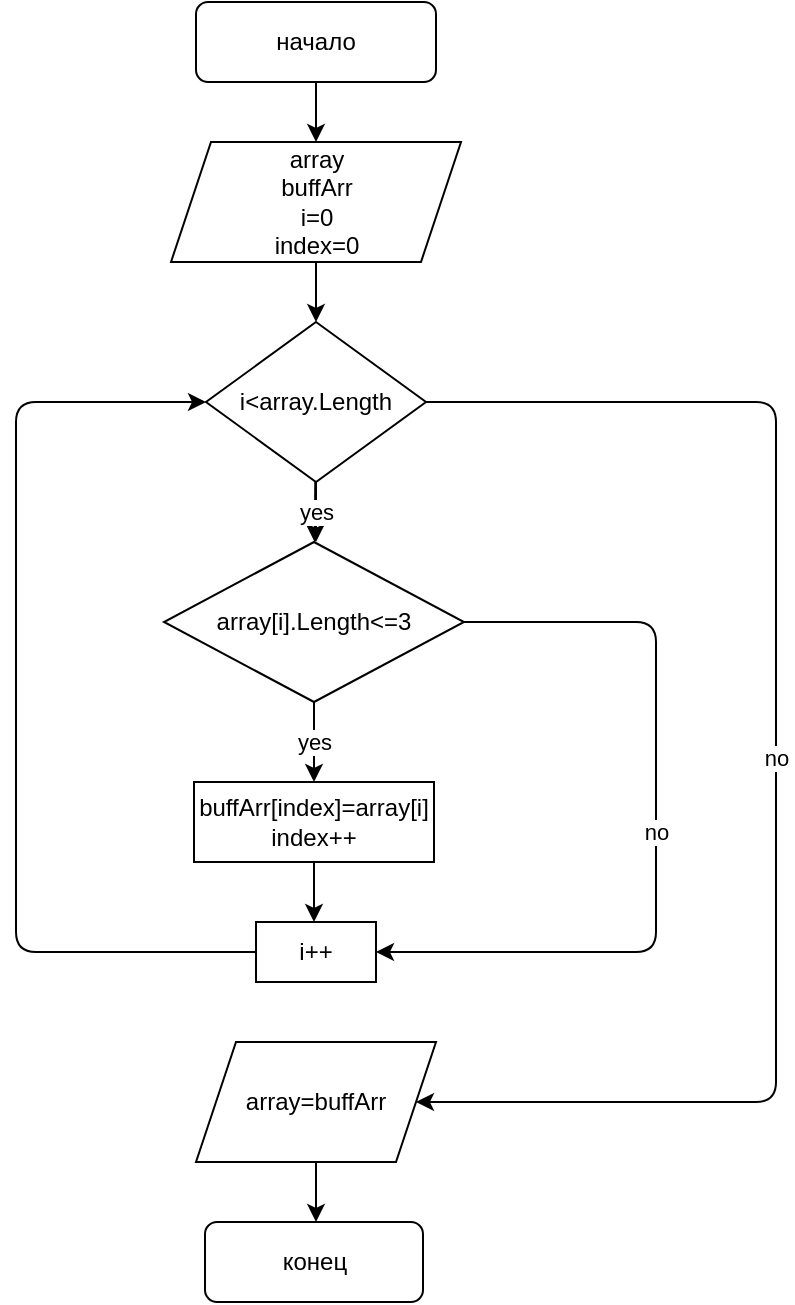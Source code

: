 <mxfile>
    <diagram id="aeCX4DKIs5gQltl-AwTz" name="Страница 1">
        <mxGraphModel dx="964" dy="485" grid="1" gridSize="10" guides="1" tooltips="1" connect="1" arrows="1" fold="1" page="1" pageScale="1" pageWidth="827" pageHeight="1169" math="0" shadow="0">
            <root>
                <mxCell id="0"/>
                <mxCell id="1" parent="0"/>
                <mxCell id="3" style="edgeStyle=none;html=1;" parent="1" source="2" edge="1">
                    <mxGeometry relative="1" as="geometry">
                        <mxPoint x="340" y="90" as="targetPoint"/>
                    </mxGeometry>
                </mxCell>
                <mxCell id="2" value="начало" style="rounded=1;whiteSpace=wrap;html=1;" parent="1" vertex="1">
                    <mxGeometry x="280" y="20" width="120" height="40" as="geometry"/>
                </mxCell>
                <mxCell id="5" style="edgeStyle=none;html=1;" parent="1" source="4" edge="1">
                    <mxGeometry relative="1" as="geometry">
                        <mxPoint x="340" y="180" as="targetPoint"/>
                    </mxGeometry>
                </mxCell>
                <mxCell id="4" value="array&lt;br&gt;buffArr&lt;br&gt;i=0&lt;br&gt;index=0" style="shape=parallelogram;perimeter=parallelogramPerimeter;whiteSpace=wrap;html=1;fixedSize=1;" parent="1" vertex="1">
                    <mxGeometry x="267.5" y="90" width="145" height="60" as="geometry"/>
                </mxCell>
                <mxCell id="7" style="edgeStyle=none;html=1;exitX=0.5;exitY=1;exitDx=0;exitDy=0;" parent="1" source="6" edge="1">
                    <mxGeometry relative="1" as="geometry">
                        <mxPoint x="340" y="290" as="targetPoint"/>
                    </mxGeometry>
                </mxCell>
                <mxCell id="20" value="yes" style="edgeStyle=none;html=1;" parent="1" source="6" target="8" edge="1">
                    <mxGeometry relative="1" as="geometry"/>
                </mxCell>
                <mxCell id="21" value="no" style="edgeStyle=none;html=1;entryX=1;entryY=0.5;entryDx=0;entryDy=0;" parent="1" source="6" target="19" edge="1">
                    <mxGeometry relative="1" as="geometry">
                        <Array as="points">
                            <mxPoint x="570" y="220"/>
                            <mxPoint x="570" y="570"/>
                        </Array>
                    </mxGeometry>
                </mxCell>
                <mxCell id="6" value="i&amp;lt;array.Length" style="rhombus;whiteSpace=wrap;html=1;" parent="1" vertex="1">
                    <mxGeometry x="285" y="180" width="110" height="80" as="geometry"/>
                </mxCell>
                <mxCell id="16" value="yes" style="edgeStyle=none;html=1;entryX=0.5;entryY=0;entryDx=0;entryDy=0;" parent="1" source="8" target="11" edge="1">
                    <mxGeometry relative="1" as="geometry"/>
                </mxCell>
                <mxCell id="17" value="no" style="edgeStyle=none;html=1;entryX=1;entryY=0.5;entryDx=0;entryDy=0;" parent="1" source="8" target="13" edge="1">
                    <mxGeometry relative="1" as="geometry">
                        <Array as="points">
                            <mxPoint x="510" y="330"/>
                            <mxPoint x="510" y="495"/>
                        </Array>
                    </mxGeometry>
                </mxCell>
                <mxCell id="8" value="array[i].Length&amp;lt;=3" style="rhombus;whiteSpace=wrap;html=1;" parent="1" vertex="1">
                    <mxGeometry x="264" y="290" width="150" height="80" as="geometry"/>
                </mxCell>
                <mxCell id="12" style="edgeStyle=none;html=1;" parent="1" source="11" edge="1">
                    <mxGeometry relative="1" as="geometry">
                        <mxPoint x="339" y="480" as="targetPoint"/>
                    </mxGeometry>
                </mxCell>
                <mxCell id="11" value="buffArr[index]=array[i]&lt;br&gt;index++" style="rounded=0;whiteSpace=wrap;html=1;" parent="1" vertex="1">
                    <mxGeometry x="279" y="410" width="120" height="40" as="geometry"/>
                </mxCell>
                <mxCell id="18" style="edgeStyle=none;html=1;entryX=0;entryY=0.5;entryDx=0;entryDy=0;" parent="1" source="13" target="6" edge="1">
                    <mxGeometry relative="1" as="geometry">
                        <Array as="points">
                            <mxPoint x="190" y="495"/>
                            <mxPoint x="190" y="330"/>
                            <mxPoint x="190" y="220"/>
                        </Array>
                    </mxGeometry>
                </mxCell>
                <mxCell id="13" value="i++" style="rounded=0;whiteSpace=wrap;html=1;" parent="1" vertex="1">
                    <mxGeometry x="310" y="480" width="60" height="30" as="geometry"/>
                </mxCell>
                <mxCell id="22" style="edgeStyle=none;html=1;" parent="1" source="19" edge="1">
                    <mxGeometry relative="1" as="geometry">
                        <mxPoint x="340" y="630" as="targetPoint"/>
                    </mxGeometry>
                </mxCell>
                <mxCell id="19" value="array=buffArr" style="shape=parallelogram;perimeter=parallelogramPerimeter;whiteSpace=wrap;html=1;fixedSize=1;" parent="1" vertex="1">
                    <mxGeometry x="280" y="540" width="120" height="60" as="geometry"/>
                </mxCell>
                <mxCell id="23" value="конец" style="rounded=1;whiteSpace=wrap;html=1;" parent="1" vertex="1">
                    <mxGeometry x="284.5" y="630" width="109" height="40" as="geometry"/>
                </mxCell>
            </root>
        </mxGraphModel>
    </diagram>
</mxfile>